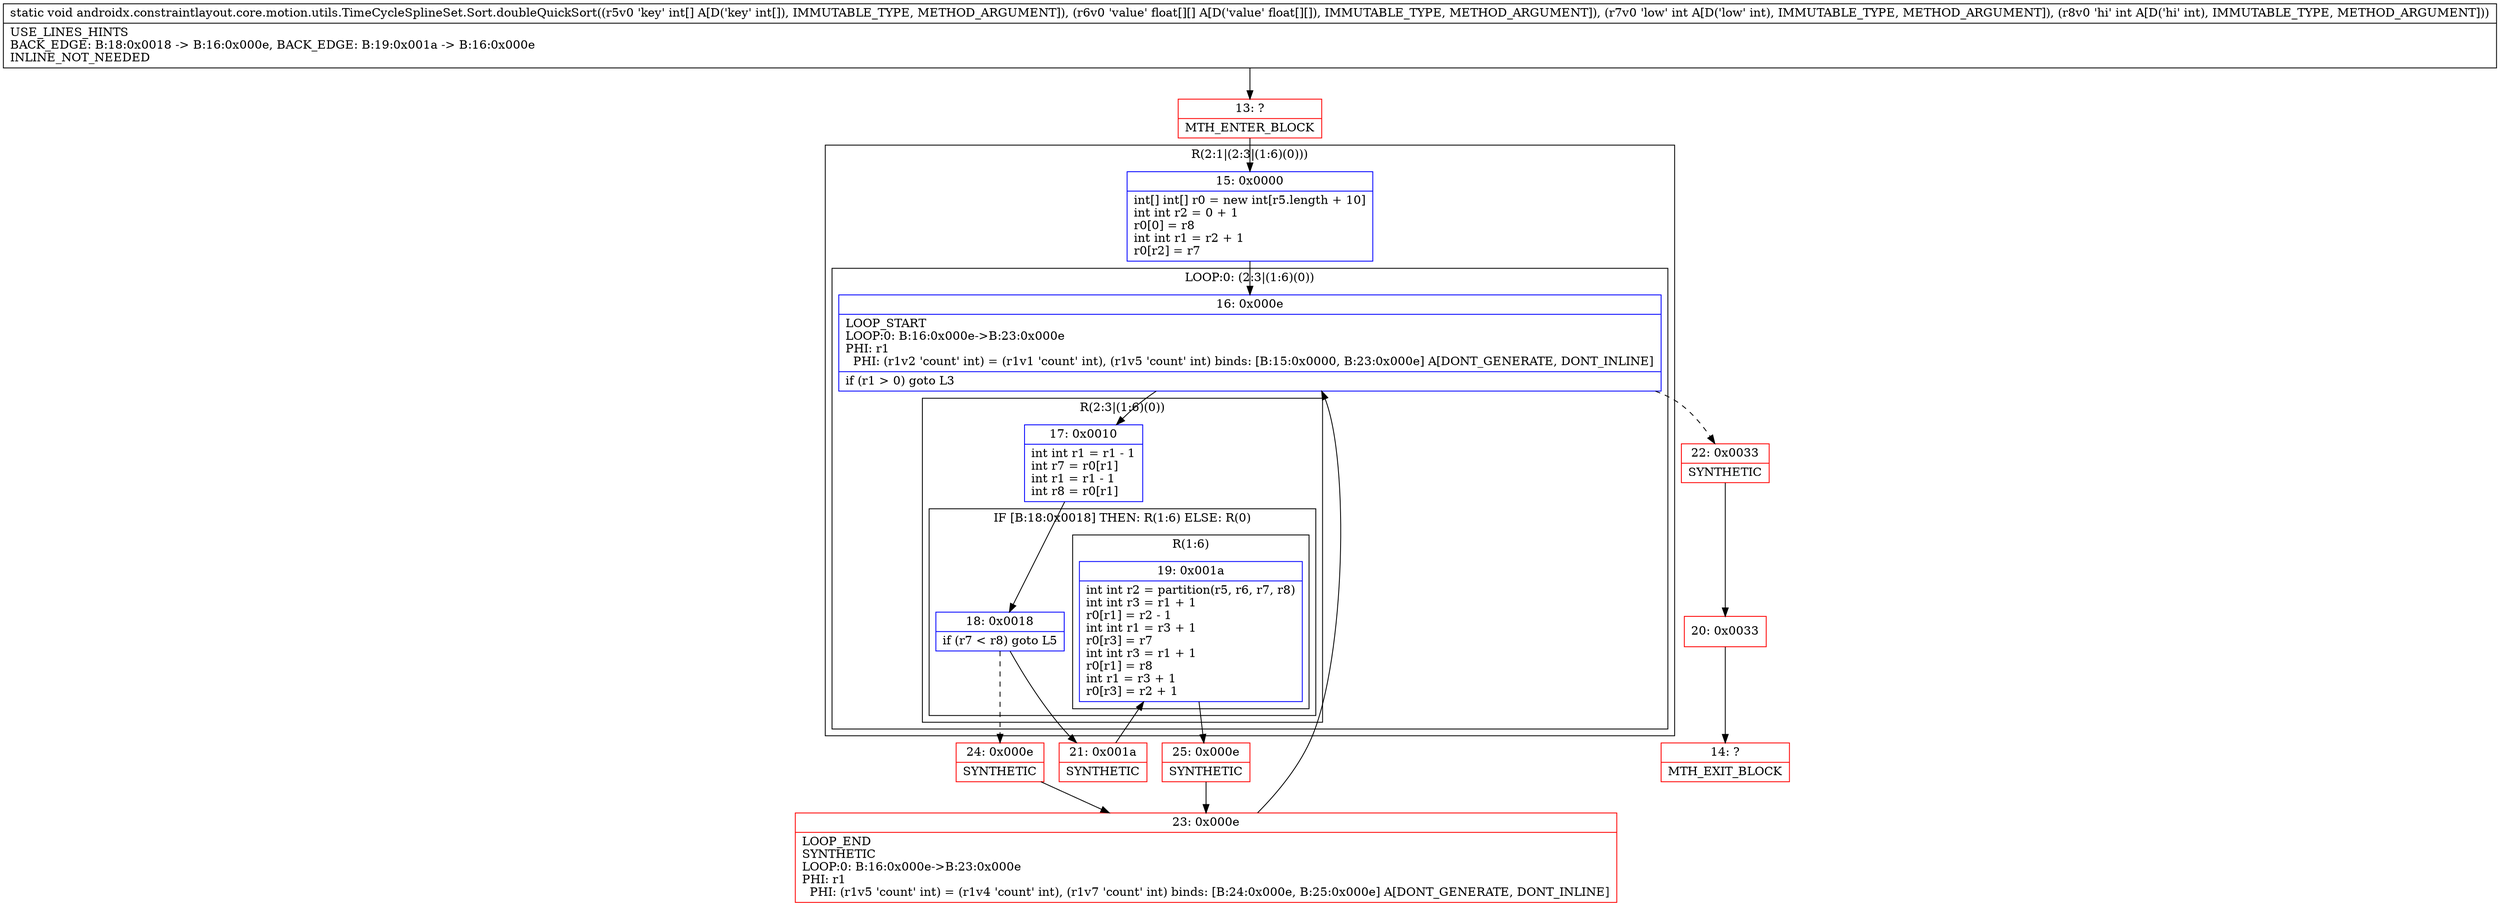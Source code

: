 digraph "CFG forandroidx.constraintlayout.core.motion.utils.TimeCycleSplineSet.Sort.doubleQuickSort([I[[FII)V" {
subgraph cluster_Region_273623920 {
label = "R(2:1|(2:3|(1:6)(0)))";
node [shape=record,color=blue];
Node_15 [shape=record,label="{15\:\ 0x0000|int[] int[] r0 = new int[r5.length + 10]\lint int r2 = 0 + 1\lr0[0] = r8\lint int r1 = r2 + 1\lr0[r2] = r7\l}"];
subgraph cluster_LoopRegion_406316930 {
label = "LOOP:0: (2:3|(1:6)(0))";
node [shape=record,color=blue];
Node_16 [shape=record,label="{16\:\ 0x000e|LOOP_START\lLOOP:0: B:16:0x000e\-\>B:23:0x000e\lPHI: r1 \l  PHI: (r1v2 'count' int) = (r1v1 'count' int), (r1v5 'count' int) binds: [B:15:0x0000, B:23:0x000e] A[DONT_GENERATE, DONT_INLINE]\l|if (r1 \> 0) goto L3\l}"];
subgraph cluster_Region_1328055674 {
label = "R(2:3|(1:6)(0))";
node [shape=record,color=blue];
Node_17 [shape=record,label="{17\:\ 0x0010|int int r1 = r1 \- 1\lint r7 = r0[r1]\lint r1 = r1 \- 1\lint r8 = r0[r1]\l}"];
subgraph cluster_IfRegion_1909087071 {
label = "IF [B:18:0x0018] THEN: R(1:6) ELSE: R(0)";
node [shape=record,color=blue];
Node_18 [shape=record,label="{18\:\ 0x0018|if (r7 \< r8) goto L5\l}"];
subgraph cluster_Region_1342772934 {
label = "R(1:6)";
node [shape=record,color=blue];
Node_19 [shape=record,label="{19\:\ 0x001a|int int r2 = partition(r5, r6, r7, r8)\lint int r3 = r1 + 1\lr0[r1] = r2 \- 1\lint int r1 = r3 + 1\lr0[r3] = r7\lint int r3 = r1 + 1\lr0[r1] = r8\lint r1 = r3 + 1\lr0[r3] = r2 + 1\l}"];
}
subgraph cluster_Region_865033108 {
label = "R(0)";
node [shape=record,color=blue];
}
}
}
}
}
Node_13 [shape=record,color=red,label="{13\:\ ?|MTH_ENTER_BLOCK\l}"];
Node_21 [shape=record,color=red,label="{21\:\ 0x001a|SYNTHETIC\l}"];
Node_25 [shape=record,color=red,label="{25\:\ 0x000e|SYNTHETIC\l}"];
Node_23 [shape=record,color=red,label="{23\:\ 0x000e|LOOP_END\lSYNTHETIC\lLOOP:0: B:16:0x000e\-\>B:23:0x000e\lPHI: r1 \l  PHI: (r1v5 'count' int) = (r1v4 'count' int), (r1v7 'count' int) binds: [B:24:0x000e, B:25:0x000e] A[DONT_GENERATE, DONT_INLINE]\l}"];
Node_24 [shape=record,color=red,label="{24\:\ 0x000e|SYNTHETIC\l}"];
Node_22 [shape=record,color=red,label="{22\:\ 0x0033|SYNTHETIC\l}"];
Node_20 [shape=record,color=red,label="{20\:\ 0x0033}"];
Node_14 [shape=record,color=red,label="{14\:\ ?|MTH_EXIT_BLOCK\l}"];
MethodNode[shape=record,label="{static void androidx.constraintlayout.core.motion.utils.TimeCycleSplineSet.Sort.doubleQuickSort((r5v0 'key' int[] A[D('key' int[]), IMMUTABLE_TYPE, METHOD_ARGUMENT]), (r6v0 'value' float[][] A[D('value' float[][]), IMMUTABLE_TYPE, METHOD_ARGUMENT]), (r7v0 'low' int A[D('low' int), IMMUTABLE_TYPE, METHOD_ARGUMENT]), (r8v0 'hi' int A[D('hi' int), IMMUTABLE_TYPE, METHOD_ARGUMENT]))  | USE_LINES_HINTS\lBACK_EDGE: B:18:0x0018 \-\> B:16:0x000e, BACK_EDGE: B:19:0x001a \-\> B:16:0x000e\lINLINE_NOT_NEEDED\l}"];
MethodNode -> Node_13;Node_15 -> Node_16;
Node_16 -> Node_17;
Node_16 -> Node_22[style=dashed];
Node_17 -> Node_18;
Node_18 -> Node_21;
Node_18 -> Node_24[style=dashed];
Node_19 -> Node_25;
Node_13 -> Node_15;
Node_21 -> Node_19;
Node_25 -> Node_23;
Node_23 -> Node_16;
Node_24 -> Node_23;
Node_22 -> Node_20;
Node_20 -> Node_14;
}

